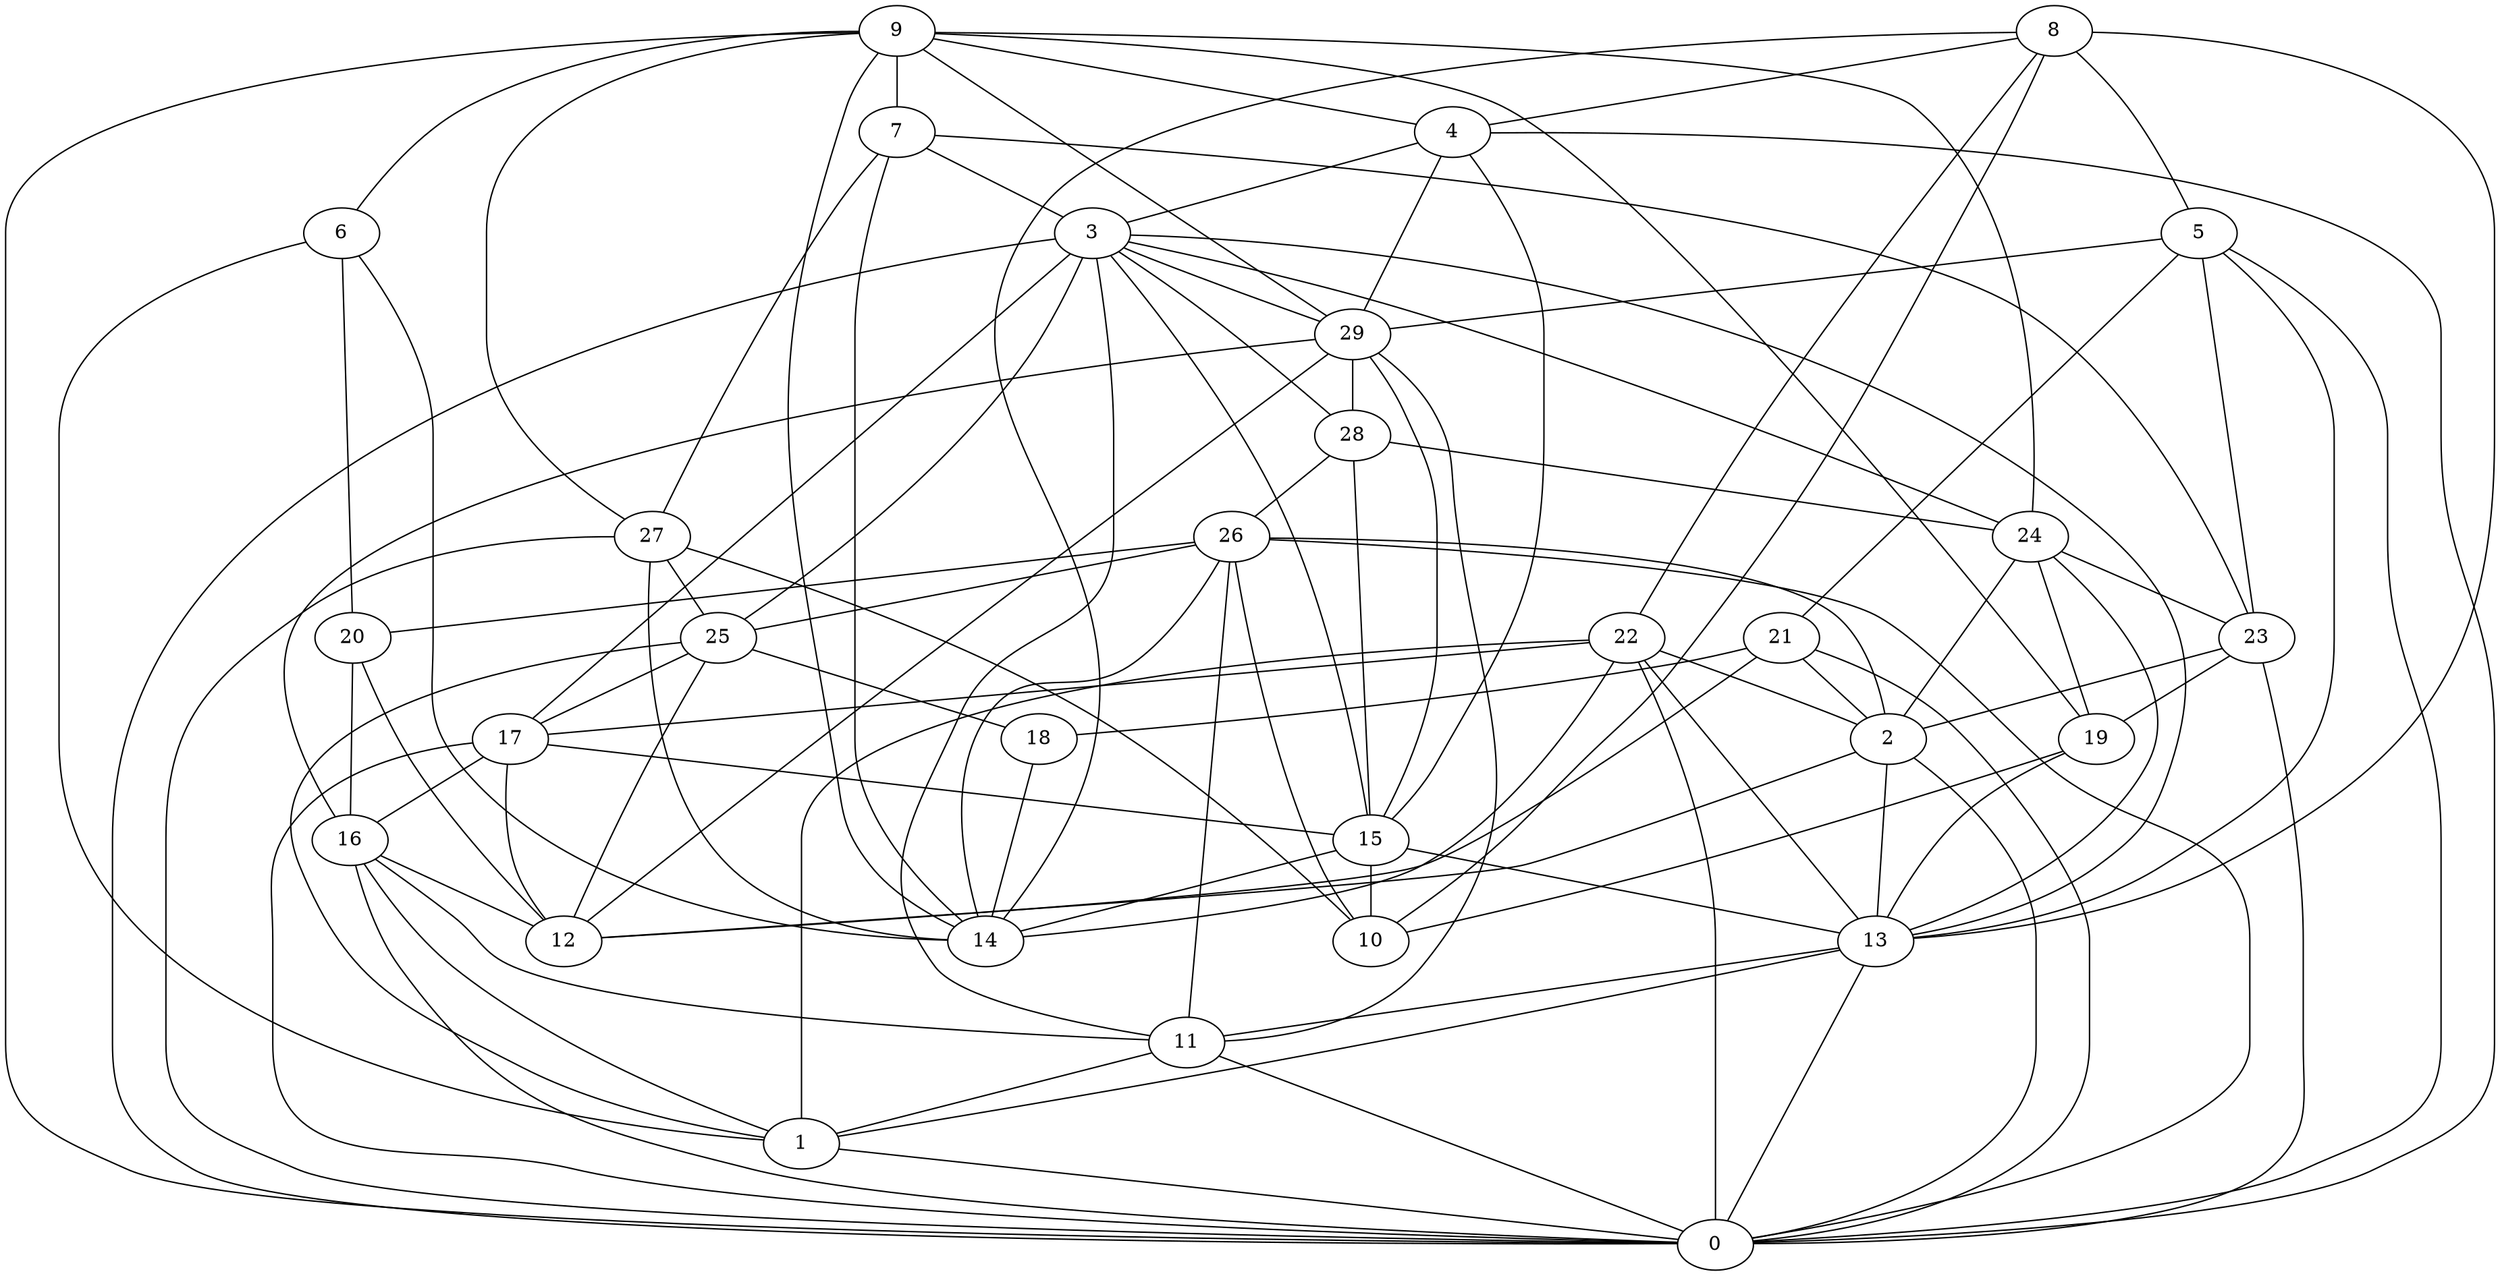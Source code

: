 digraph GG_graph {

subgraph G_graph {
edge [color = black]
"6" -> "1" [dir = none]
"6" -> "20" [dir = none]
"3" -> "28" [dir = none]
"3" -> "13" [dir = none]
"3" -> "29" [dir = none]
"3" -> "0" [dir = none]
"3" -> "24" [dir = none]
"3" -> "25" [dir = none]
"16" -> "12" [dir = none]
"16" -> "1" [dir = none]
"1" -> "0" [dir = none]
"9" -> "4" [dir = none]
"9" -> "19" [dir = none]
"9" -> "14" [dir = none]
"9" -> "7" [dir = none]
"22" -> "1" [dir = none]
"22" -> "0" [dir = none]
"22" -> "17" [dir = none]
"20" -> "12" [dir = none]
"20" -> "16" [dir = none]
"26" -> "11" [dir = none]
"26" -> "25" [dir = none]
"26" -> "10" [dir = none]
"26" -> "0" [dir = none]
"26" -> "14" [dir = none]
"26" -> "20" [dir = none]
"24" -> "2" [dir = none]
"24" -> "19" [dir = none]
"24" -> "23" [dir = none]
"15" -> "13" [dir = none]
"15" -> "14" [dir = none]
"15" -> "10" [dir = none]
"13" -> "1" [dir = none]
"29" -> "11" [dir = none]
"27" -> "10" [dir = none]
"27" -> "14" [dir = none]
"28" -> "15" [dir = none]
"17" -> "0" [dir = none]
"7" -> "23" [dir = none]
"4" -> "3" [dir = none]
"4" -> "0" [dir = none]
"4" -> "15" [dir = none]
"4" -> "29" [dir = none]
"11" -> "1" [dir = none]
"21" -> "2" [dir = none]
"21" -> "0" [dir = none]
"21" -> "18" [dir = none]
"23" -> "19" [dir = none]
"23" -> "2" [dir = none]
"8" -> "13" [dir = none]
"8" -> "4" [dir = none]
"5" -> "23" [dir = none]
"5" -> "13" [dir = none]
"5" -> "0" [dir = none]
"25" -> "12" [dir = none]
"25" -> "18" [dir = none]
"2" -> "0" [dir = none]
"2" -> "12" [dir = none]
"6" -> "14" [dir = none]
"9" -> "27" [dir = none]
"26" -> "2" [dir = none]
"29" -> "15" [dir = none]
"23" -> "0" [dir = none]
"9" -> "0" [dir = none]
"28" -> "24" [dir = none]
"27" -> "25" [dir = none]
"8" -> "10" [dir = none]
"29" -> "16" [dir = none]
"17" -> "12" [dir = none]
"8" -> "14" [dir = none]
"3" -> "17" [dir = none]
"16" -> "0" [dir = none]
"7" -> "3" [dir = none]
"19" -> "13" [dir = none]
"22" -> "13" [dir = none]
"29" -> "12" [dir = none]
"25" -> "1" [dir = none]
"27" -> "0" [dir = none]
"21" -> "12" [dir = none]
"9" -> "6" [dir = none]
"13" -> "11" [dir = none]
"5" -> "29" [dir = none]
"22" -> "14" [dir = none]
"9" -> "29" [dir = none]
"8" -> "5" [dir = none]
"24" -> "13" [dir = none]
"17" -> "16" [dir = none]
"16" -> "11" [dir = none]
"28" -> "26" [dir = none]
"25" -> "17" [dir = none]
"19" -> "10" [dir = none]
"8" -> "22" [dir = none]
"11" -> "0" [dir = none]
"13" -> "0" [dir = none]
"2" -> "13" [dir = none]
"29" -> "28" [dir = none]
"7" -> "14" [dir = none]
"5" -> "21" [dir = none]
"17" -> "15" [dir = none]
"3" -> "11" [dir = none]
"18" -> "14" [dir = none]
"3" -> "15" [dir = none]
"22" -> "2" [dir = none]
"9" -> "24" [dir = none]
"7" -> "27" [dir = none]
}

}
